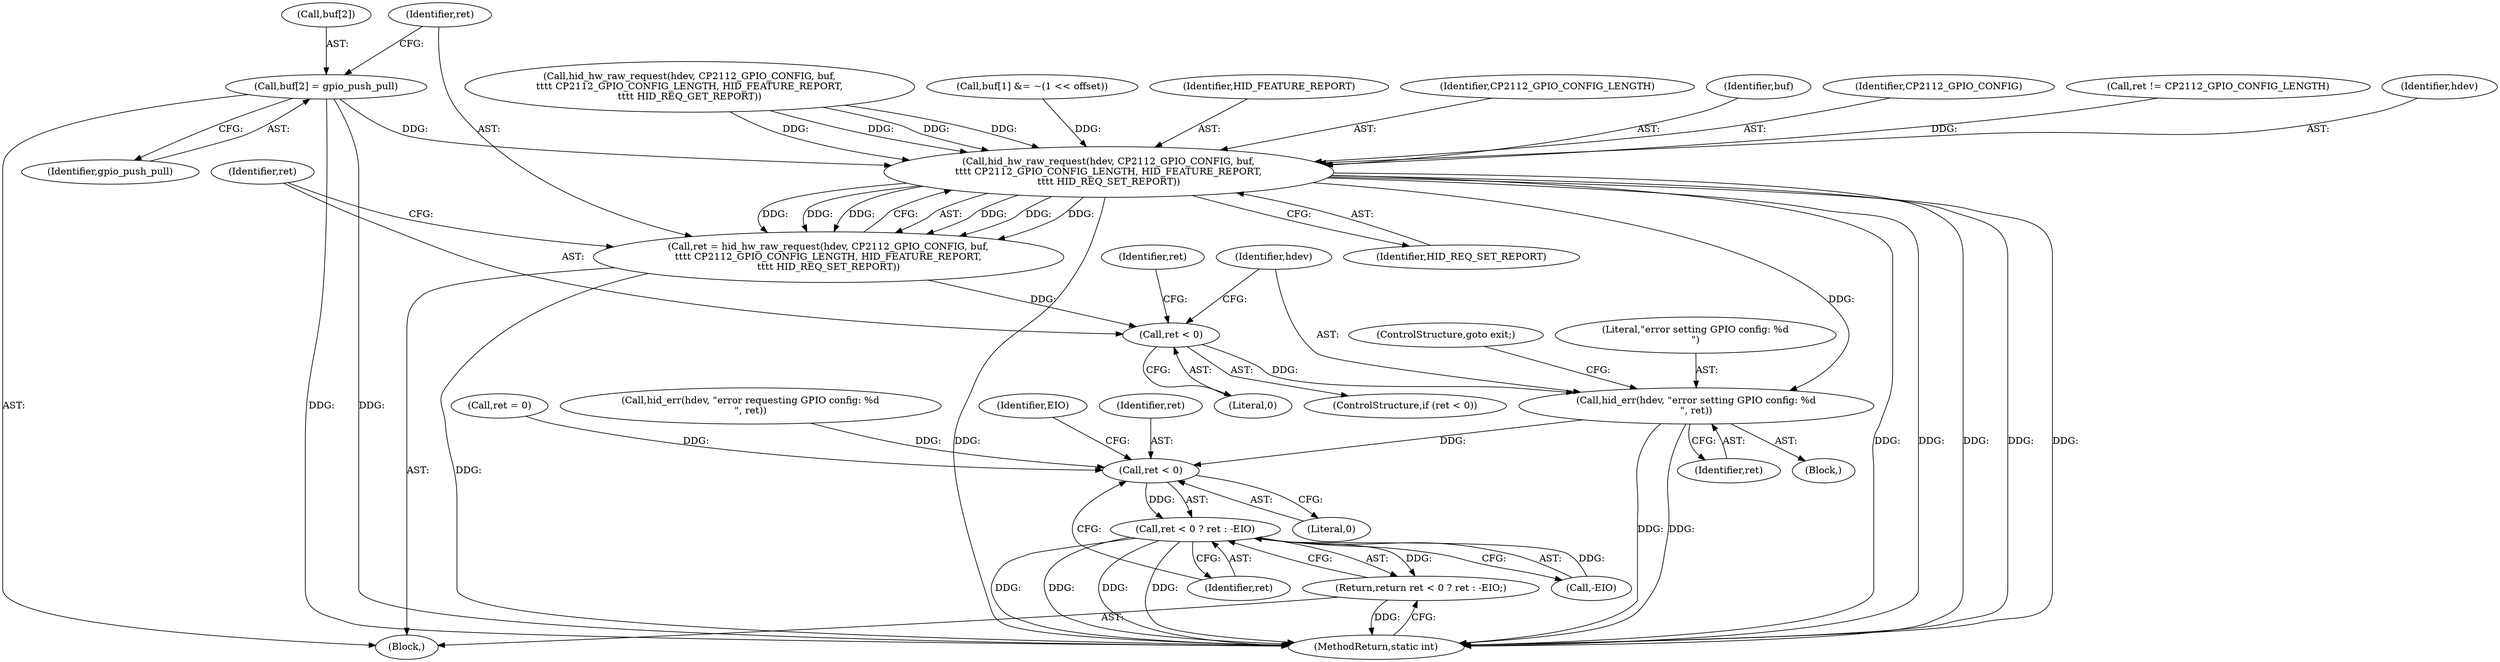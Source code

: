 digraph "0_linux_8e9faa15469ed7c7467423db4c62aeed3ff4cae3@array" {
"1000154" [label="(Call,buf[2] = gpio_push_pull)"];
"1000161" [label="(Call,hid_hw_raw_request(hdev, CP2112_GPIO_CONFIG, buf,\n\t\t\t\t CP2112_GPIO_CONFIG_LENGTH, HID_FEATURE_REPORT,\n\t\t\t\t HID_REQ_SET_REPORT))"];
"1000159" [label="(Call,ret = hid_hw_raw_request(hdev, CP2112_GPIO_CONFIG, buf,\n\t\t\t\t CP2112_GPIO_CONFIG_LENGTH, HID_FEATURE_REPORT,\n\t\t\t\t HID_REQ_SET_REPORT))"];
"1000169" [label="(Call,ret < 0)"];
"1000173" [label="(Call,hid_err(hdev, \"error setting GPIO config: %d\n\", ret))"];
"1000189" [label="(Call,ret < 0)"];
"1000188" [label="(Call,ret < 0 ? ret : -EIO)"];
"1000187" [label="(Return,return ret < 0 ? ret : -EIO;)"];
"1000189" [label="(Call,ret < 0)"];
"1000193" [label="(Call,-EIO)"];
"1000160" [label="(Identifier,ret)"];
"1000159" [label="(Call,ret = hid_hw_raw_request(hdev, CP2112_GPIO_CONFIG, buf,\n\t\t\t\t CP2112_GPIO_CONFIG_LENGTH, HID_FEATURE_REPORT,\n\t\t\t\t HID_REQ_SET_REPORT))"];
"1000173" [label="(Call,hid_err(hdev, \"error setting GPIO config: %d\n\", ret))"];
"1000179" [label="(Identifier,ret)"];
"1000141" [label="(Call,hid_err(hdev, \"error requesting GPIO config: %d\n\", ret))"];
"1000191" [label="(Literal,0)"];
"1000163" [label="(Identifier,CP2112_GPIO_CONFIG)"];
"1000170" [label="(Identifier,ret)"];
"1000168" [label="(ControlStructure,if (ret < 0))"];
"1000192" [label="(Identifier,ret)"];
"1000194" [label="(Identifier,EIO)"];
"1000137" [label="(Call,ret != CP2112_GPIO_CONFIG_LENGTH)"];
"1000177" [label="(ControlStructure,goto exit;)"];
"1000158" [label="(Identifier,gpio_push_pull)"];
"1000195" [label="(MethodReturn,static int)"];
"1000154" [label="(Call,buf[2] = gpio_push_pull)"];
"1000174" [label="(Identifier,hdev)"];
"1000162" [label="(Identifier,hdev)"];
"1000187" [label="(Return,return ret < 0 ? ret : -EIO;)"];
"1000176" [label="(Identifier,ret)"];
"1000190" [label="(Identifier,ret)"];
"1000129" [label="(Call,hid_hw_raw_request(hdev, CP2112_GPIO_CONFIG, buf,\n\t\t\t\t CP2112_GPIO_CONFIG_LENGTH, HID_FEATURE_REPORT,\n\t\t\t\t HID_REQ_GET_REPORT))"];
"1000103" [label="(Block,)"];
"1000146" [label="(Call,buf[1] &= ~(1 << offset))"];
"1000171" [label="(Literal,0)"];
"1000188" [label="(Call,ret < 0 ? ret : -EIO)"];
"1000172" [label="(Block,)"];
"1000169" [label="(Call,ret < 0)"];
"1000155" [label="(Call,buf[2])"];
"1000166" [label="(Identifier,HID_FEATURE_REPORT)"];
"1000165" [label="(Identifier,CP2112_GPIO_CONFIG_LENGTH)"];
"1000167" [label="(Identifier,HID_REQ_SET_REPORT)"];
"1000164" [label="(Identifier,buf)"];
"1000178" [label="(Call,ret = 0)"];
"1000175" [label="(Literal,\"error setting GPIO config: %d\n\")"];
"1000161" [label="(Call,hid_hw_raw_request(hdev, CP2112_GPIO_CONFIG, buf,\n\t\t\t\t CP2112_GPIO_CONFIG_LENGTH, HID_FEATURE_REPORT,\n\t\t\t\t HID_REQ_SET_REPORT))"];
"1000154" -> "1000103"  [label="AST: "];
"1000154" -> "1000158"  [label="CFG: "];
"1000155" -> "1000154"  [label="AST: "];
"1000158" -> "1000154"  [label="AST: "];
"1000160" -> "1000154"  [label="CFG: "];
"1000154" -> "1000195"  [label="DDG: "];
"1000154" -> "1000195"  [label="DDG: "];
"1000154" -> "1000161"  [label="DDG: "];
"1000161" -> "1000159"  [label="AST: "];
"1000161" -> "1000167"  [label="CFG: "];
"1000162" -> "1000161"  [label="AST: "];
"1000163" -> "1000161"  [label="AST: "];
"1000164" -> "1000161"  [label="AST: "];
"1000165" -> "1000161"  [label="AST: "];
"1000166" -> "1000161"  [label="AST: "];
"1000167" -> "1000161"  [label="AST: "];
"1000159" -> "1000161"  [label="CFG: "];
"1000161" -> "1000195"  [label="DDG: "];
"1000161" -> "1000195"  [label="DDG: "];
"1000161" -> "1000195"  [label="DDG: "];
"1000161" -> "1000195"  [label="DDG: "];
"1000161" -> "1000195"  [label="DDG: "];
"1000161" -> "1000195"  [label="DDG: "];
"1000161" -> "1000159"  [label="DDG: "];
"1000161" -> "1000159"  [label="DDG: "];
"1000161" -> "1000159"  [label="DDG: "];
"1000161" -> "1000159"  [label="DDG: "];
"1000161" -> "1000159"  [label="DDG: "];
"1000161" -> "1000159"  [label="DDG: "];
"1000129" -> "1000161"  [label="DDG: "];
"1000129" -> "1000161"  [label="DDG: "];
"1000129" -> "1000161"  [label="DDG: "];
"1000129" -> "1000161"  [label="DDG: "];
"1000146" -> "1000161"  [label="DDG: "];
"1000137" -> "1000161"  [label="DDG: "];
"1000161" -> "1000173"  [label="DDG: "];
"1000159" -> "1000103"  [label="AST: "];
"1000160" -> "1000159"  [label="AST: "];
"1000170" -> "1000159"  [label="CFG: "];
"1000159" -> "1000195"  [label="DDG: "];
"1000159" -> "1000169"  [label="DDG: "];
"1000169" -> "1000168"  [label="AST: "];
"1000169" -> "1000171"  [label="CFG: "];
"1000170" -> "1000169"  [label="AST: "];
"1000171" -> "1000169"  [label="AST: "];
"1000174" -> "1000169"  [label="CFG: "];
"1000179" -> "1000169"  [label="CFG: "];
"1000169" -> "1000173"  [label="DDG: "];
"1000173" -> "1000172"  [label="AST: "];
"1000173" -> "1000176"  [label="CFG: "];
"1000174" -> "1000173"  [label="AST: "];
"1000175" -> "1000173"  [label="AST: "];
"1000176" -> "1000173"  [label="AST: "];
"1000177" -> "1000173"  [label="CFG: "];
"1000173" -> "1000195"  [label="DDG: "];
"1000173" -> "1000195"  [label="DDG: "];
"1000173" -> "1000189"  [label="DDG: "];
"1000189" -> "1000188"  [label="AST: "];
"1000189" -> "1000191"  [label="CFG: "];
"1000190" -> "1000189"  [label="AST: "];
"1000191" -> "1000189"  [label="AST: "];
"1000192" -> "1000189"  [label="CFG: "];
"1000194" -> "1000189"  [label="CFG: "];
"1000189" -> "1000188"  [label="DDG: "];
"1000178" -> "1000189"  [label="DDG: "];
"1000141" -> "1000189"  [label="DDG: "];
"1000188" -> "1000187"  [label="AST: "];
"1000188" -> "1000192"  [label="CFG: "];
"1000188" -> "1000193"  [label="CFG: "];
"1000192" -> "1000188"  [label="AST: "];
"1000193" -> "1000188"  [label="AST: "];
"1000187" -> "1000188"  [label="CFG: "];
"1000188" -> "1000195"  [label="DDG: "];
"1000188" -> "1000195"  [label="DDG: "];
"1000188" -> "1000195"  [label="DDG: "];
"1000188" -> "1000195"  [label="DDG: "];
"1000188" -> "1000187"  [label="DDG: "];
"1000193" -> "1000188"  [label="DDG: "];
"1000187" -> "1000103"  [label="AST: "];
"1000195" -> "1000187"  [label="CFG: "];
"1000187" -> "1000195"  [label="DDG: "];
}
